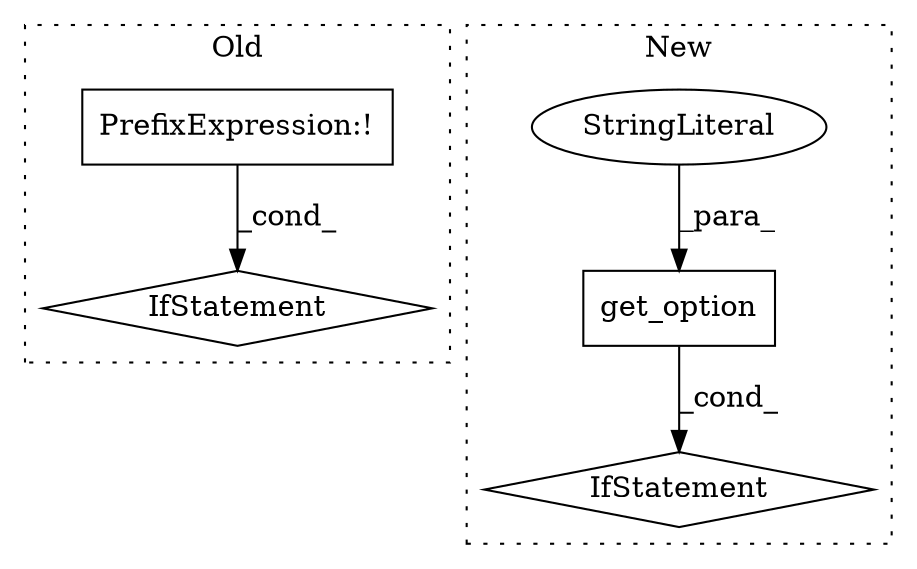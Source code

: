 digraph G {
subgraph cluster0 {
1 [label="IfStatement" a="25" s="218,247" l="4,2" shape="diamond"];
5 [label="PrefixExpression:!" a="38" s="222" l="1" shape="box"];
label = "Old";
style="dotted";
}
subgraph cluster1 {
2 [label="get_option" a="32" s="215,243" l="11,1" shape="box"];
3 [label="StringLiteral" a="45" s="226" l="17" shape="ellipse"];
4 [label="IfStatement" a="25" s="244" l="3" shape="diamond"];
label = "New";
style="dotted";
}
2 -> 4 [label="_cond_"];
3 -> 2 [label="_para_"];
5 -> 1 [label="_cond_"];
}